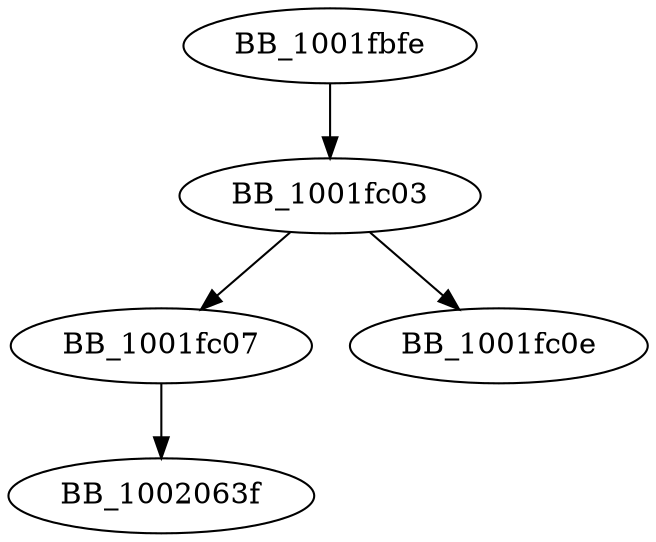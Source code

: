 DiGraph sub_1001FBFE{
BB_1001fbfe->BB_1001fc03
BB_1001fc03->BB_1001fc07
BB_1001fc03->BB_1001fc0e
BB_1001fc07->BB_1002063f
}
